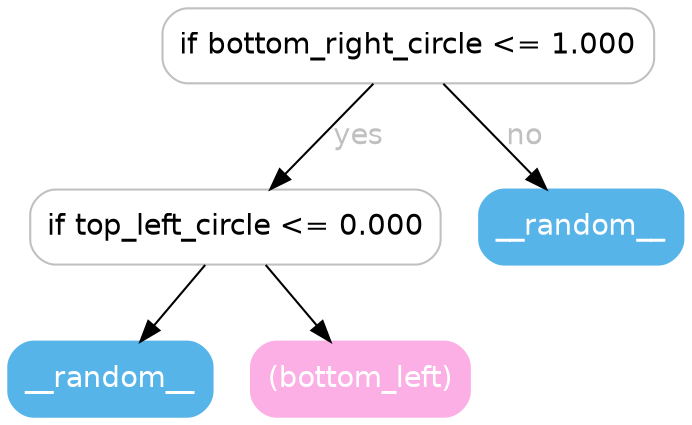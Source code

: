 digraph Tree {
	graph [bb="0,0,324,196"];
	node [color=gray,
		fillcolor=white,
		fontname=helvetica,
		label="\N",
		shape=box,
		style="filled, rounded"
	];
	edge [fontname=helvetica];
	0	[height=0.5,
		label="if bottom_right_circle <= 1.000",
		pos="192,178",
		width=3.2778];
	1	[height=0.5,
		label="if top_left_circle <= 0.000",
		pos="109,91",
		width=2.7361];
	0 -> 1	[fontcolor=gray,
		label=yes,
		lp="168.5,134.5",
		pos="e,125.77,109.18 175.2,159.8 163.05,147.36 146.46,130.36 132.93,116.5"];
	4	[color="#56b4e9",
		fillcolor="#56b4e9",
		fontcolor=white,
		height=0.5,
		label=__random__,
		pos="275,91",
		width=1.3611];
	0 -> 4	[fontcolor=gray,
		label=no,
		lp="248,134.5",
		pos="e,258.23,109.18 208.8,159.8 220.95,147.36 237.54,130.36 251.07,116.5"];
	2	[color="#56b4e9",
		fillcolor="#56b4e9",
		fontcolor=white,
		height=0.5,
		label=__random__,
		pos="49,18",
		width=1.3611];
	1 -> 2	[fontcolor=gray,
		pos="e,63.391,36.029 94.476,72.813 87.106,64.092 78.02,53.34 69.912,43.746"];
	3	[color="#fbafe4",
		fillcolor="#fbafe4",
		fontcolor=white,
		height=0.5,
		label="(bottom_left)",
		pos="169,18",
		width=1.4583];
	1 -> 3	[fontcolor=gray,
		pos="e,154.61,36.029 123.52,72.813 130.89,64.092 139.98,53.34 148.09,43.746"];
}
